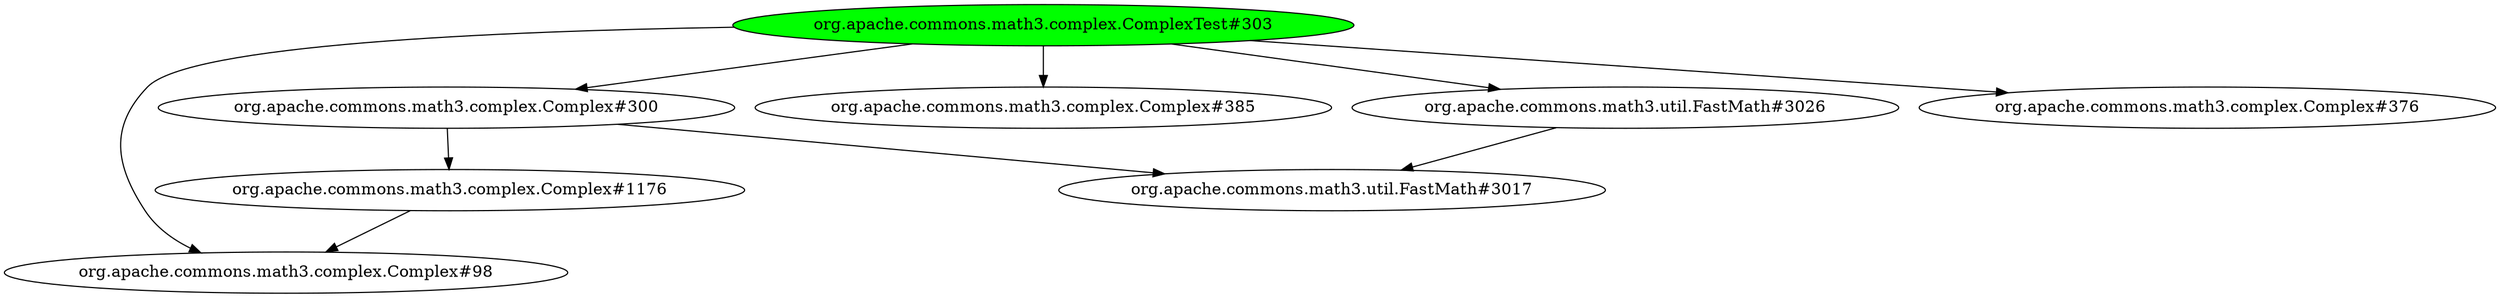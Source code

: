 digraph "cg/org.apache.commons.math3.complex.ComplexTest#303"
{
	"org.apache.commons.math3.complex.ComplexTest#303" [style=filled,fillcolor=green];
	"org.apache.commons.math3.complex.ComplexTest#303" -> "org.apache.commons.math3.complex.Complex#98";
	"org.apache.commons.math3.complex.ComplexTest#303" -> "org.apache.commons.math3.complex.Complex#300";
	"org.apache.commons.math3.complex.Complex#300" -> "org.apache.commons.math3.util.FastMath#3017";
	"org.apache.commons.math3.complex.Complex#300" -> "org.apache.commons.math3.complex.Complex#1176";
	"org.apache.commons.math3.complex.Complex#1176" -> "org.apache.commons.math3.complex.Complex#98";
	"org.apache.commons.math3.complex.ComplexTest#303" -> "org.apache.commons.math3.complex.Complex#385";
	"org.apache.commons.math3.complex.ComplexTest#303" -> "org.apache.commons.math3.util.FastMath#3026";
	"org.apache.commons.math3.util.FastMath#3026" -> "org.apache.commons.math3.util.FastMath#3017";
	"org.apache.commons.math3.complex.ComplexTest#303" -> "org.apache.commons.math3.complex.Complex#376";
}
